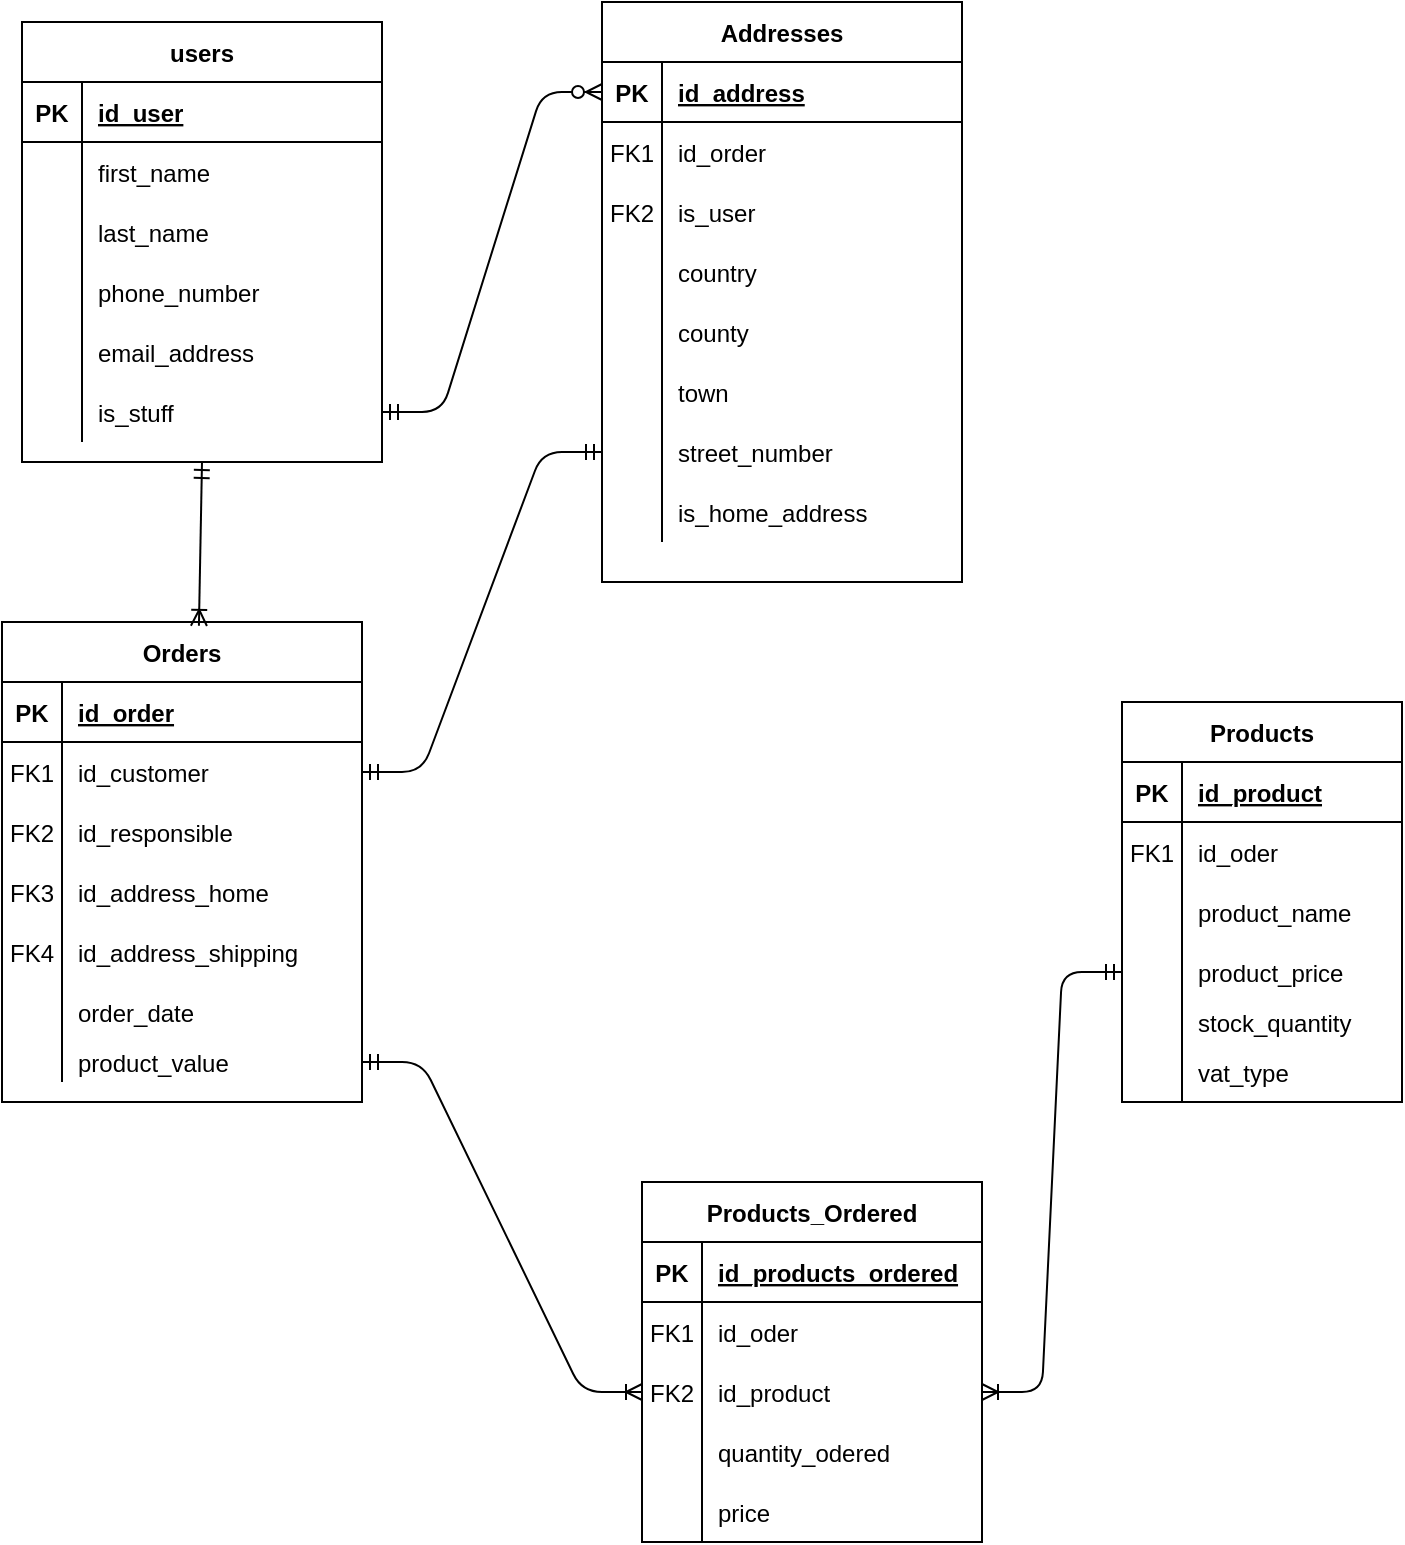 <mxfile version="14.1.8" type="github">
  <diagram id="R2lEEEUBdFMjLlhIrx00" name="Page-1">
    <mxGraphModel dx="1038" dy="548" grid="1" gridSize="10" guides="1" tooltips="1" connect="1" arrows="1" fold="1" page="1" pageScale="1" pageWidth="850" pageHeight="1100" math="0" shadow="0" extFonts="Permanent Marker^https://fonts.googleapis.com/css?family=Permanent+Marker">
      <root>
        <mxCell id="0" />
        <mxCell id="1" parent="0" />
        <mxCell id="J-Ix9VPSojHu7yExUDnc-59" value="Orders" style="shape=table;startSize=30;container=1;collapsible=1;childLayout=tableLayout;fixedRows=1;rowLines=0;fontStyle=1;align=center;resizeLast=1;" parent="1" vertex="1">
          <mxGeometry x="90" y="320" width="180" height="240" as="geometry" />
        </mxCell>
        <mxCell id="J-Ix9VPSojHu7yExUDnc-60" value="" style="shape=partialRectangle;collapsible=0;dropTarget=0;pointerEvents=0;fillColor=none;top=0;left=0;bottom=1;right=0;points=[[0,0.5],[1,0.5]];portConstraint=eastwest;" parent="J-Ix9VPSojHu7yExUDnc-59" vertex="1">
          <mxGeometry y="30" width="180" height="30" as="geometry" />
        </mxCell>
        <mxCell id="J-Ix9VPSojHu7yExUDnc-61" value="PK" style="shape=partialRectangle;connectable=0;fillColor=none;top=0;left=0;bottom=0;right=0;fontStyle=1;overflow=hidden;" parent="J-Ix9VPSojHu7yExUDnc-60" vertex="1">
          <mxGeometry width="30" height="30" as="geometry" />
        </mxCell>
        <mxCell id="J-Ix9VPSojHu7yExUDnc-62" value="id_order" style="shape=partialRectangle;connectable=0;fillColor=none;top=0;left=0;bottom=0;right=0;align=left;spacingLeft=6;fontStyle=5;overflow=hidden;" parent="J-Ix9VPSojHu7yExUDnc-60" vertex="1">
          <mxGeometry x="30" width="150" height="30" as="geometry" />
        </mxCell>
        <mxCell id="J-Ix9VPSojHu7yExUDnc-63" value="" style="shape=partialRectangle;collapsible=0;dropTarget=0;pointerEvents=0;fillColor=none;top=0;left=0;bottom=0;right=0;points=[[0,0.5],[1,0.5]];portConstraint=eastwest;" parent="J-Ix9VPSojHu7yExUDnc-59" vertex="1">
          <mxGeometry y="60" width="180" height="30" as="geometry" />
        </mxCell>
        <mxCell id="J-Ix9VPSojHu7yExUDnc-64" value="FK1" style="shape=partialRectangle;connectable=0;fillColor=none;top=0;left=0;bottom=0;right=0;editable=1;overflow=hidden;" parent="J-Ix9VPSojHu7yExUDnc-63" vertex="1">
          <mxGeometry width="30" height="30" as="geometry" />
        </mxCell>
        <mxCell id="J-Ix9VPSojHu7yExUDnc-65" value="id_customer" style="shape=partialRectangle;connectable=0;fillColor=none;top=0;left=0;bottom=0;right=0;align=left;spacingLeft=6;overflow=hidden;" parent="J-Ix9VPSojHu7yExUDnc-63" vertex="1">
          <mxGeometry x="30" width="150" height="30" as="geometry" />
        </mxCell>
        <mxCell id="UxxN1svYhhUNPUv_3QyZ-96" value="" style="shape=partialRectangle;collapsible=0;dropTarget=0;pointerEvents=0;fillColor=none;top=0;left=0;bottom=0;right=0;points=[[0,0.5],[1,0.5]];portConstraint=eastwest;" parent="J-Ix9VPSojHu7yExUDnc-59" vertex="1">
          <mxGeometry y="90" width="180" height="30" as="geometry" />
        </mxCell>
        <mxCell id="UxxN1svYhhUNPUv_3QyZ-97" value="FK2" style="shape=partialRectangle;connectable=0;fillColor=none;top=0;left=0;bottom=0;right=0;editable=1;overflow=hidden;" parent="UxxN1svYhhUNPUv_3QyZ-96" vertex="1">
          <mxGeometry width="30" height="30" as="geometry" />
        </mxCell>
        <mxCell id="UxxN1svYhhUNPUv_3QyZ-98" value="id_responsible" style="shape=partialRectangle;connectable=0;fillColor=none;top=0;left=0;bottom=0;right=0;align=left;spacingLeft=6;overflow=hidden;" parent="UxxN1svYhhUNPUv_3QyZ-96" vertex="1">
          <mxGeometry x="30" width="150" height="30" as="geometry" />
        </mxCell>
        <mxCell id="AbEW66xJEUYLKte7ia6f-32" value="" style="shape=partialRectangle;collapsible=0;dropTarget=0;pointerEvents=0;fillColor=none;top=0;left=0;bottom=0;right=0;points=[[0,0.5],[1,0.5]];portConstraint=eastwest;" vertex="1" parent="J-Ix9VPSojHu7yExUDnc-59">
          <mxGeometry y="120" width="180" height="30" as="geometry" />
        </mxCell>
        <mxCell id="AbEW66xJEUYLKte7ia6f-33" value="FK3" style="shape=partialRectangle;connectable=0;fillColor=none;top=0;left=0;bottom=0;right=0;editable=1;overflow=hidden;" vertex="1" parent="AbEW66xJEUYLKte7ia6f-32">
          <mxGeometry width="30" height="30" as="geometry" />
        </mxCell>
        <mxCell id="AbEW66xJEUYLKte7ia6f-34" value="id_address_home" style="shape=partialRectangle;connectable=0;fillColor=none;top=0;left=0;bottom=0;right=0;align=left;spacingLeft=6;overflow=hidden;" vertex="1" parent="AbEW66xJEUYLKte7ia6f-32">
          <mxGeometry x="30" width="150" height="30" as="geometry" />
        </mxCell>
        <mxCell id="AbEW66xJEUYLKte7ia6f-54" value="" style="shape=partialRectangle;collapsible=0;dropTarget=0;pointerEvents=0;fillColor=none;top=0;left=0;bottom=0;right=0;points=[[0,0.5],[1,0.5]];portConstraint=eastwest;" vertex="1" parent="J-Ix9VPSojHu7yExUDnc-59">
          <mxGeometry y="150" width="180" height="30" as="geometry" />
        </mxCell>
        <mxCell id="AbEW66xJEUYLKte7ia6f-55" value="FK4" style="shape=partialRectangle;connectable=0;fillColor=none;top=0;left=0;bottom=0;right=0;editable=1;overflow=hidden;" vertex="1" parent="AbEW66xJEUYLKte7ia6f-54">
          <mxGeometry width="30" height="30" as="geometry" />
        </mxCell>
        <mxCell id="AbEW66xJEUYLKte7ia6f-56" value="id_address_shipping" style="shape=partialRectangle;connectable=0;fillColor=none;top=0;left=0;bottom=0;right=0;align=left;spacingLeft=6;overflow=hidden;" vertex="1" parent="AbEW66xJEUYLKte7ia6f-54">
          <mxGeometry x="30" width="150" height="30" as="geometry" />
        </mxCell>
        <mxCell id="J-Ix9VPSojHu7yExUDnc-66" value="" style="shape=partialRectangle;collapsible=0;dropTarget=0;pointerEvents=0;fillColor=none;top=0;left=0;bottom=0;right=0;points=[[0,0.5],[1,0.5]];portConstraint=eastwest;" parent="J-Ix9VPSojHu7yExUDnc-59" vertex="1">
          <mxGeometry y="180" width="180" height="30" as="geometry" />
        </mxCell>
        <mxCell id="J-Ix9VPSojHu7yExUDnc-67" value="" style="shape=partialRectangle;connectable=0;fillColor=none;top=0;left=0;bottom=0;right=0;editable=1;overflow=hidden;" parent="J-Ix9VPSojHu7yExUDnc-66" vertex="1">
          <mxGeometry width="30" height="30" as="geometry" />
        </mxCell>
        <mxCell id="J-Ix9VPSojHu7yExUDnc-68" value="order_date" style="shape=partialRectangle;connectable=0;fillColor=none;top=0;left=0;bottom=0;right=0;align=left;spacingLeft=6;overflow=hidden;" parent="J-Ix9VPSojHu7yExUDnc-66" vertex="1">
          <mxGeometry x="30" width="150" height="30" as="geometry" />
        </mxCell>
        <mxCell id="J-Ix9VPSojHu7yExUDnc-142" value="" style="shape=partialRectangle;collapsible=0;dropTarget=0;pointerEvents=0;fillColor=none;top=0;left=0;bottom=0;right=0;points=[[0,0.5],[1,0.5]];portConstraint=eastwest;" parent="J-Ix9VPSojHu7yExUDnc-59" vertex="1">
          <mxGeometry y="210" width="180" height="20" as="geometry" />
        </mxCell>
        <mxCell id="J-Ix9VPSojHu7yExUDnc-143" value="" style="shape=partialRectangle;connectable=0;fillColor=none;top=0;left=0;bottom=0;right=0;editable=1;overflow=hidden;" parent="J-Ix9VPSojHu7yExUDnc-142" vertex="1">
          <mxGeometry width="30" height="20" as="geometry" />
        </mxCell>
        <mxCell id="J-Ix9VPSojHu7yExUDnc-144" value="product_value" style="shape=partialRectangle;connectable=0;fillColor=none;top=0;left=0;bottom=0;right=0;align=left;spacingLeft=6;overflow=hidden;" parent="J-Ix9VPSojHu7yExUDnc-142" vertex="1">
          <mxGeometry x="30" width="150" height="20" as="geometry" />
        </mxCell>
        <mxCell id="J-Ix9VPSojHu7yExUDnc-125" value="Products" style="shape=table;startSize=30;container=1;collapsible=1;childLayout=tableLayout;fixedRows=1;rowLines=0;fontStyle=1;align=center;resizeLast=1;" parent="1" vertex="1">
          <mxGeometry x="650" y="360" width="140" height="200" as="geometry" />
        </mxCell>
        <mxCell id="J-Ix9VPSojHu7yExUDnc-126" value="" style="shape=partialRectangle;collapsible=0;dropTarget=0;pointerEvents=0;fillColor=none;top=0;left=0;bottom=1;right=0;points=[[0,0.5],[1,0.5]];portConstraint=eastwest;" parent="J-Ix9VPSojHu7yExUDnc-125" vertex="1">
          <mxGeometry y="30" width="140" height="30" as="geometry" />
        </mxCell>
        <mxCell id="J-Ix9VPSojHu7yExUDnc-127" value="PK" style="shape=partialRectangle;connectable=0;fillColor=none;top=0;left=0;bottom=0;right=0;fontStyle=1;overflow=hidden;" parent="J-Ix9VPSojHu7yExUDnc-126" vertex="1">
          <mxGeometry width="30" height="30" as="geometry" />
        </mxCell>
        <mxCell id="J-Ix9VPSojHu7yExUDnc-128" value="id_product" style="shape=partialRectangle;connectable=0;fillColor=none;top=0;left=0;bottom=0;right=0;align=left;spacingLeft=6;fontStyle=5;overflow=hidden;" parent="J-Ix9VPSojHu7yExUDnc-126" vertex="1">
          <mxGeometry x="30" width="110" height="30" as="geometry" />
        </mxCell>
        <mxCell id="J-Ix9VPSojHu7yExUDnc-129" value="" style="shape=partialRectangle;collapsible=0;dropTarget=0;pointerEvents=0;fillColor=none;top=0;left=0;bottom=0;right=0;points=[[0,0.5],[1,0.5]];portConstraint=eastwest;" parent="J-Ix9VPSojHu7yExUDnc-125" vertex="1">
          <mxGeometry y="60" width="140" height="30" as="geometry" />
        </mxCell>
        <mxCell id="J-Ix9VPSojHu7yExUDnc-130" value="FK1" style="shape=partialRectangle;connectable=0;fillColor=none;top=0;left=0;bottom=0;right=0;editable=1;overflow=hidden;" parent="J-Ix9VPSojHu7yExUDnc-129" vertex="1">
          <mxGeometry width="30" height="30" as="geometry" />
        </mxCell>
        <mxCell id="J-Ix9VPSojHu7yExUDnc-131" value="id_oder" style="shape=partialRectangle;connectable=0;fillColor=none;top=0;left=0;bottom=0;right=0;align=left;spacingLeft=6;overflow=hidden;" parent="J-Ix9VPSojHu7yExUDnc-129" vertex="1">
          <mxGeometry x="30" width="110" height="30" as="geometry" />
        </mxCell>
        <mxCell id="J-Ix9VPSojHu7yExUDnc-132" value="" style="shape=partialRectangle;collapsible=0;dropTarget=0;pointerEvents=0;fillColor=none;top=0;left=0;bottom=0;right=0;points=[[0,0.5],[1,0.5]];portConstraint=eastwest;" parent="J-Ix9VPSojHu7yExUDnc-125" vertex="1">
          <mxGeometry y="90" width="140" height="30" as="geometry" />
        </mxCell>
        <mxCell id="J-Ix9VPSojHu7yExUDnc-133" value="" style="shape=partialRectangle;connectable=0;fillColor=none;top=0;left=0;bottom=0;right=0;editable=1;overflow=hidden;" parent="J-Ix9VPSojHu7yExUDnc-132" vertex="1">
          <mxGeometry width="30" height="30" as="geometry" />
        </mxCell>
        <mxCell id="J-Ix9VPSojHu7yExUDnc-134" value="product_name" style="shape=partialRectangle;connectable=0;fillColor=none;top=0;left=0;bottom=0;right=0;align=left;spacingLeft=6;overflow=hidden;" parent="J-Ix9VPSojHu7yExUDnc-132" vertex="1">
          <mxGeometry x="30" width="110" height="30" as="geometry" />
        </mxCell>
        <mxCell id="J-Ix9VPSojHu7yExUDnc-135" value="" style="shape=partialRectangle;collapsible=0;dropTarget=0;pointerEvents=0;fillColor=none;top=0;left=0;bottom=0;right=0;points=[[0,0.5],[1,0.5]];portConstraint=eastwest;" parent="J-Ix9VPSojHu7yExUDnc-125" vertex="1">
          <mxGeometry y="120" width="140" height="30" as="geometry" />
        </mxCell>
        <mxCell id="J-Ix9VPSojHu7yExUDnc-136" value="" style="shape=partialRectangle;connectable=0;fillColor=none;top=0;left=0;bottom=0;right=0;editable=1;overflow=hidden;" parent="J-Ix9VPSojHu7yExUDnc-135" vertex="1">
          <mxGeometry width="30" height="30" as="geometry" />
        </mxCell>
        <mxCell id="J-Ix9VPSojHu7yExUDnc-137" value="product_price" style="shape=partialRectangle;connectable=0;fillColor=none;top=0;left=0;bottom=0;right=0;align=left;spacingLeft=6;overflow=hidden;" parent="J-Ix9VPSojHu7yExUDnc-135" vertex="1">
          <mxGeometry x="30" width="110" height="30" as="geometry" />
        </mxCell>
        <mxCell id="J-Ix9VPSojHu7yExUDnc-139" value="" style="shape=partialRectangle;collapsible=0;dropTarget=0;pointerEvents=0;fillColor=none;top=0;left=0;bottom=0;right=0;points=[[0,0.5],[1,0.5]];portConstraint=eastwest;" parent="J-Ix9VPSojHu7yExUDnc-125" vertex="1">
          <mxGeometry y="150" width="140" height="20" as="geometry" />
        </mxCell>
        <mxCell id="J-Ix9VPSojHu7yExUDnc-140" value="" style="shape=partialRectangle;connectable=0;fillColor=none;top=0;left=0;bottom=0;right=0;editable=1;overflow=hidden;" parent="J-Ix9VPSojHu7yExUDnc-139" vertex="1">
          <mxGeometry width="30" height="20" as="geometry" />
        </mxCell>
        <mxCell id="J-Ix9VPSojHu7yExUDnc-141" value="stock_quantity" style="shape=partialRectangle;connectable=0;fillColor=none;top=0;left=0;bottom=0;right=0;align=left;spacingLeft=6;overflow=hidden;" parent="J-Ix9VPSojHu7yExUDnc-139" vertex="1">
          <mxGeometry x="30" width="110" height="20" as="geometry" />
        </mxCell>
        <mxCell id="J-Ix9VPSojHu7yExUDnc-145" value="" style="shape=partialRectangle;collapsible=0;dropTarget=0;pointerEvents=0;fillColor=none;top=0;left=0;bottom=0;right=0;points=[[0,0.5],[1,0.5]];portConstraint=eastwest;" parent="J-Ix9VPSojHu7yExUDnc-125" vertex="1">
          <mxGeometry y="170" width="140" height="30" as="geometry" />
        </mxCell>
        <mxCell id="J-Ix9VPSojHu7yExUDnc-146" value="" style="shape=partialRectangle;connectable=0;fillColor=none;top=0;left=0;bottom=0;right=0;editable=1;overflow=hidden;" parent="J-Ix9VPSojHu7yExUDnc-145" vertex="1">
          <mxGeometry width="30" height="30" as="geometry" />
        </mxCell>
        <mxCell id="J-Ix9VPSojHu7yExUDnc-147" value="vat_type" style="shape=partialRectangle;connectable=0;fillColor=none;top=0;left=0;bottom=0;right=0;align=left;spacingLeft=6;overflow=hidden;" parent="J-Ix9VPSojHu7yExUDnc-145" vertex="1">
          <mxGeometry x="30" width="110" height="30" as="geometry" />
        </mxCell>
        <mxCell id="J-Ix9VPSojHu7yExUDnc-212" value="users" style="shape=table;startSize=30;container=1;collapsible=1;childLayout=tableLayout;fixedRows=1;rowLines=0;fontStyle=1;align=center;resizeLast=1;" parent="1" vertex="1">
          <mxGeometry x="100" y="20" width="180" height="220" as="geometry" />
        </mxCell>
        <mxCell id="J-Ix9VPSojHu7yExUDnc-213" value="" style="shape=partialRectangle;collapsible=0;dropTarget=0;pointerEvents=0;fillColor=none;top=0;left=0;bottom=1;right=0;points=[[0,0.5],[1,0.5]];portConstraint=eastwest;" parent="J-Ix9VPSojHu7yExUDnc-212" vertex="1">
          <mxGeometry y="30" width="180" height="30" as="geometry" />
        </mxCell>
        <mxCell id="J-Ix9VPSojHu7yExUDnc-214" value="PK" style="shape=partialRectangle;connectable=0;fillColor=none;top=0;left=0;bottom=0;right=0;fontStyle=1;overflow=hidden;" parent="J-Ix9VPSojHu7yExUDnc-213" vertex="1">
          <mxGeometry width="30" height="30" as="geometry" />
        </mxCell>
        <mxCell id="J-Ix9VPSojHu7yExUDnc-215" value="id_user" style="shape=partialRectangle;connectable=0;fillColor=none;top=0;left=0;bottom=0;right=0;align=left;spacingLeft=6;fontStyle=5;overflow=hidden;" parent="J-Ix9VPSojHu7yExUDnc-213" vertex="1">
          <mxGeometry x="30" width="150" height="30" as="geometry" />
        </mxCell>
        <mxCell id="J-Ix9VPSojHu7yExUDnc-216" value="" style="shape=partialRectangle;collapsible=0;dropTarget=0;pointerEvents=0;fillColor=none;top=0;left=0;bottom=0;right=0;points=[[0,0.5],[1,0.5]];portConstraint=eastwest;" parent="J-Ix9VPSojHu7yExUDnc-212" vertex="1">
          <mxGeometry y="60" width="180" height="30" as="geometry" />
        </mxCell>
        <mxCell id="J-Ix9VPSojHu7yExUDnc-217" value="" style="shape=partialRectangle;connectable=0;fillColor=none;top=0;left=0;bottom=0;right=0;editable=1;overflow=hidden;" parent="J-Ix9VPSojHu7yExUDnc-216" vertex="1">
          <mxGeometry width="30" height="30" as="geometry" />
        </mxCell>
        <mxCell id="J-Ix9VPSojHu7yExUDnc-218" value="first_name" style="shape=partialRectangle;connectable=0;fillColor=none;top=0;left=0;bottom=0;right=0;align=left;spacingLeft=6;overflow=hidden;" parent="J-Ix9VPSojHu7yExUDnc-216" vertex="1">
          <mxGeometry x="30" width="150" height="30" as="geometry" />
        </mxCell>
        <mxCell id="J-Ix9VPSojHu7yExUDnc-219" value="" style="shape=partialRectangle;collapsible=0;dropTarget=0;pointerEvents=0;fillColor=none;top=0;left=0;bottom=0;right=0;points=[[0,0.5],[1,0.5]];portConstraint=eastwest;" parent="J-Ix9VPSojHu7yExUDnc-212" vertex="1">
          <mxGeometry y="90" width="180" height="30" as="geometry" />
        </mxCell>
        <mxCell id="J-Ix9VPSojHu7yExUDnc-220" value="" style="shape=partialRectangle;connectable=0;fillColor=none;top=0;left=0;bottom=0;right=0;editable=1;overflow=hidden;" parent="J-Ix9VPSojHu7yExUDnc-219" vertex="1">
          <mxGeometry width="30" height="30" as="geometry" />
        </mxCell>
        <mxCell id="J-Ix9VPSojHu7yExUDnc-221" value="last_name" style="shape=partialRectangle;connectable=0;fillColor=none;top=0;left=0;bottom=0;right=0;align=left;spacingLeft=6;overflow=hidden;" parent="J-Ix9VPSojHu7yExUDnc-219" vertex="1">
          <mxGeometry x="30" width="150" height="30" as="geometry" />
        </mxCell>
        <mxCell id="J-Ix9VPSojHu7yExUDnc-228" value="" style="shape=partialRectangle;collapsible=0;dropTarget=0;pointerEvents=0;fillColor=none;top=0;left=0;bottom=0;right=0;points=[[0,0.5],[1,0.5]];portConstraint=eastwest;" parent="J-Ix9VPSojHu7yExUDnc-212" vertex="1">
          <mxGeometry y="120" width="180" height="30" as="geometry" />
        </mxCell>
        <mxCell id="J-Ix9VPSojHu7yExUDnc-229" value="" style="shape=partialRectangle;connectable=0;fillColor=none;top=0;left=0;bottom=0;right=0;editable=1;overflow=hidden;" parent="J-Ix9VPSojHu7yExUDnc-228" vertex="1">
          <mxGeometry width="30" height="30" as="geometry" />
        </mxCell>
        <mxCell id="J-Ix9VPSojHu7yExUDnc-230" value="phone_number" style="shape=partialRectangle;connectable=0;fillColor=none;top=0;left=0;bottom=0;right=0;align=left;spacingLeft=6;overflow=hidden;" parent="J-Ix9VPSojHu7yExUDnc-228" vertex="1">
          <mxGeometry x="30" width="150" height="30" as="geometry" />
        </mxCell>
        <mxCell id="J-Ix9VPSojHu7yExUDnc-258" value="" style="shape=partialRectangle;collapsible=0;dropTarget=0;pointerEvents=0;fillColor=none;top=0;left=0;bottom=0;right=0;points=[[0,0.5],[1,0.5]];portConstraint=eastwest;" parent="J-Ix9VPSojHu7yExUDnc-212" vertex="1">
          <mxGeometry y="150" width="180" height="30" as="geometry" />
        </mxCell>
        <mxCell id="J-Ix9VPSojHu7yExUDnc-259" value="" style="shape=partialRectangle;connectable=0;fillColor=none;top=0;left=0;bottom=0;right=0;editable=1;overflow=hidden;" parent="J-Ix9VPSojHu7yExUDnc-258" vertex="1">
          <mxGeometry width="30" height="30" as="geometry" />
        </mxCell>
        <mxCell id="J-Ix9VPSojHu7yExUDnc-260" value="email_address" style="shape=partialRectangle;connectable=0;fillColor=none;top=0;left=0;bottom=0;right=0;align=left;spacingLeft=6;overflow=hidden;" parent="J-Ix9VPSojHu7yExUDnc-258" vertex="1">
          <mxGeometry x="30" width="150" height="30" as="geometry" />
        </mxCell>
        <mxCell id="AbEW66xJEUYLKte7ia6f-1" value="" style="shape=partialRectangle;collapsible=0;dropTarget=0;pointerEvents=0;fillColor=none;top=0;left=0;bottom=0;right=0;points=[[0,0.5],[1,0.5]];portConstraint=eastwest;" vertex="1" parent="J-Ix9VPSojHu7yExUDnc-212">
          <mxGeometry y="180" width="180" height="30" as="geometry" />
        </mxCell>
        <mxCell id="AbEW66xJEUYLKte7ia6f-2" value="" style="shape=partialRectangle;connectable=0;fillColor=none;top=0;left=0;bottom=0;right=0;editable=1;overflow=hidden;" vertex="1" parent="AbEW66xJEUYLKte7ia6f-1">
          <mxGeometry width="30" height="30" as="geometry" />
        </mxCell>
        <mxCell id="AbEW66xJEUYLKte7ia6f-3" value="is_stuff" style="shape=partialRectangle;connectable=0;fillColor=none;top=0;left=0;bottom=0;right=0;align=left;spacingLeft=6;overflow=hidden;" vertex="1" parent="AbEW66xJEUYLKte7ia6f-1">
          <mxGeometry x="30" width="150" height="30" as="geometry" />
        </mxCell>
        <mxCell id="UxxN1svYhhUNPUv_3QyZ-1" value="Addresses" style="shape=table;startSize=30;container=1;collapsible=1;childLayout=tableLayout;fixedRows=1;rowLines=0;fontStyle=1;align=center;resizeLast=1;" parent="1" vertex="1">
          <mxGeometry x="390" y="10" width="180" height="290" as="geometry" />
        </mxCell>
        <mxCell id="UxxN1svYhhUNPUv_3QyZ-2" value="" style="shape=partialRectangle;collapsible=0;dropTarget=0;pointerEvents=0;fillColor=none;top=0;left=0;bottom=1;right=0;points=[[0,0.5],[1,0.5]];portConstraint=eastwest;" parent="UxxN1svYhhUNPUv_3QyZ-1" vertex="1">
          <mxGeometry y="30" width="180" height="30" as="geometry" />
        </mxCell>
        <mxCell id="UxxN1svYhhUNPUv_3QyZ-3" value="PK" style="shape=partialRectangle;connectable=0;fillColor=none;top=0;left=0;bottom=0;right=0;fontStyle=1;overflow=hidden;" parent="UxxN1svYhhUNPUv_3QyZ-2" vertex="1">
          <mxGeometry width="30" height="30" as="geometry" />
        </mxCell>
        <mxCell id="UxxN1svYhhUNPUv_3QyZ-4" value="id_address" style="shape=partialRectangle;connectable=0;fillColor=none;top=0;left=0;bottom=0;right=0;align=left;spacingLeft=6;fontStyle=5;overflow=hidden;" parent="UxxN1svYhhUNPUv_3QyZ-2" vertex="1">
          <mxGeometry x="30" width="150" height="30" as="geometry" />
        </mxCell>
        <mxCell id="UxxN1svYhhUNPUv_3QyZ-5" value="" style="shape=partialRectangle;collapsible=0;dropTarget=0;pointerEvents=0;fillColor=none;top=0;left=0;bottom=0;right=0;points=[[0,0.5],[1,0.5]];portConstraint=eastwest;" parent="UxxN1svYhhUNPUv_3QyZ-1" vertex="1">
          <mxGeometry y="60" width="180" height="30" as="geometry" />
        </mxCell>
        <mxCell id="UxxN1svYhhUNPUv_3QyZ-6" value="FK1" style="shape=partialRectangle;connectable=0;fillColor=none;top=0;left=0;bottom=0;right=0;editable=1;overflow=hidden;" parent="UxxN1svYhhUNPUv_3QyZ-5" vertex="1">
          <mxGeometry width="30" height="30" as="geometry" />
        </mxCell>
        <mxCell id="UxxN1svYhhUNPUv_3QyZ-7" value="id_order" style="shape=partialRectangle;connectable=0;fillColor=none;top=0;left=0;bottom=0;right=0;align=left;spacingLeft=6;overflow=hidden;" parent="UxxN1svYhhUNPUv_3QyZ-5" vertex="1">
          <mxGeometry x="30" width="150" height="30" as="geometry" />
        </mxCell>
        <mxCell id="UxxN1svYhhUNPUv_3QyZ-90" value="" style="shape=partialRectangle;collapsible=0;dropTarget=0;pointerEvents=0;fillColor=none;top=0;left=0;bottom=0;right=0;points=[[0,0.5],[1,0.5]];portConstraint=eastwest;" parent="UxxN1svYhhUNPUv_3QyZ-1" vertex="1">
          <mxGeometry y="90" width="180" height="30" as="geometry" />
        </mxCell>
        <mxCell id="UxxN1svYhhUNPUv_3QyZ-91" value="FK2" style="shape=partialRectangle;connectable=0;fillColor=none;top=0;left=0;bottom=0;right=0;editable=1;overflow=hidden;" parent="UxxN1svYhhUNPUv_3QyZ-90" vertex="1">
          <mxGeometry width="30" height="30" as="geometry" />
        </mxCell>
        <mxCell id="UxxN1svYhhUNPUv_3QyZ-92" value="is_user" style="shape=partialRectangle;connectable=0;fillColor=none;top=0;left=0;bottom=0;right=0;align=left;spacingLeft=6;overflow=hidden;" parent="UxxN1svYhhUNPUv_3QyZ-90" vertex="1">
          <mxGeometry x="30" width="150" height="30" as="geometry" />
        </mxCell>
        <mxCell id="UxxN1svYhhUNPUv_3QyZ-11" value="" style="shape=partialRectangle;collapsible=0;dropTarget=0;pointerEvents=0;fillColor=none;top=0;left=0;bottom=0;right=0;points=[[0,0.5],[1,0.5]];portConstraint=eastwest;" parent="UxxN1svYhhUNPUv_3QyZ-1" vertex="1">
          <mxGeometry y="120" width="180" height="30" as="geometry" />
        </mxCell>
        <mxCell id="UxxN1svYhhUNPUv_3QyZ-12" value="" style="shape=partialRectangle;connectable=0;fillColor=none;top=0;left=0;bottom=0;right=0;editable=1;overflow=hidden;" parent="UxxN1svYhhUNPUv_3QyZ-11" vertex="1">
          <mxGeometry width="30" height="30" as="geometry" />
        </mxCell>
        <mxCell id="UxxN1svYhhUNPUv_3QyZ-13" value="country" style="shape=partialRectangle;connectable=0;fillColor=none;top=0;left=0;bottom=0;right=0;align=left;spacingLeft=6;overflow=hidden;" parent="UxxN1svYhhUNPUv_3QyZ-11" vertex="1">
          <mxGeometry x="30" width="150" height="30" as="geometry" />
        </mxCell>
        <mxCell id="UxxN1svYhhUNPUv_3QyZ-19" value="" style="shape=partialRectangle;collapsible=0;dropTarget=0;pointerEvents=0;fillColor=none;top=0;left=0;bottom=0;right=0;points=[[0,0.5],[1,0.5]];portConstraint=eastwest;" parent="UxxN1svYhhUNPUv_3QyZ-1" vertex="1">
          <mxGeometry y="150" width="180" height="30" as="geometry" />
        </mxCell>
        <mxCell id="UxxN1svYhhUNPUv_3QyZ-20" value="" style="shape=partialRectangle;connectable=0;fillColor=none;top=0;left=0;bottom=0;right=0;editable=1;overflow=hidden;" parent="UxxN1svYhhUNPUv_3QyZ-19" vertex="1">
          <mxGeometry width="30" height="30" as="geometry" />
        </mxCell>
        <mxCell id="UxxN1svYhhUNPUv_3QyZ-21" value="county" style="shape=partialRectangle;connectable=0;fillColor=none;top=0;left=0;bottom=0;right=0;align=left;spacingLeft=6;overflow=hidden;" parent="UxxN1svYhhUNPUv_3QyZ-19" vertex="1">
          <mxGeometry x="30" width="150" height="30" as="geometry" />
        </mxCell>
        <mxCell id="UxxN1svYhhUNPUv_3QyZ-35" value="" style="shape=partialRectangle;collapsible=0;dropTarget=0;pointerEvents=0;fillColor=none;top=0;left=0;bottom=0;right=0;points=[[0,0.5],[1,0.5]];portConstraint=eastwest;" parent="UxxN1svYhhUNPUv_3QyZ-1" vertex="1">
          <mxGeometry y="180" width="180" height="30" as="geometry" />
        </mxCell>
        <mxCell id="UxxN1svYhhUNPUv_3QyZ-36" value="" style="shape=partialRectangle;connectable=0;fillColor=none;top=0;left=0;bottom=0;right=0;editable=1;overflow=hidden;" parent="UxxN1svYhhUNPUv_3QyZ-35" vertex="1">
          <mxGeometry width="30" height="30" as="geometry" />
        </mxCell>
        <mxCell id="UxxN1svYhhUNPUv_3QyZ-37" value="town" style="shape=partialRectangle;connectable=0;fillColor=none;top=0;left=0;bottom=0;right=0;align=left;spacingLeft=6;overflow=hidden;" parent="UxxN1svYhhUNPUv_3QyZ-35" vertex="1">
          <mxGeometry x="30" width="150" height="30" as="geometry" />
        </mxCell>
        <mxCell id="UxxN1svYhhUNPUv_3QyZ-8" value="" style="shape=partialRectangle;collapsible=0;dropTarget=0;pointerEvents=0;fillColor=none;top=0;left=0;bottom=0;right=0;points=[[0,0.5],[1,0.5]];portConstraint=eastwest;" parent="UxxN1svYhhUNPUv_3QyZ-1" vertex="1">
          <mxGeometry y="210" width="180" height="30" as="geometry" />
        </mxCell>
        <mxCell id="UxxN1svYhhUNPUv_3QyZ-9" value="" style="shape=partialRectangle;connectable=0;fillColor=none;top=0;left=0;bottom=0;right=0;editable=1;overflow=hidden;" parent="UxxN1svYhhUNPUv_3QyZ-8" vertex="1">
          <mxGeometry width="30" height="30" as="geometry" />
        </mxCell>
        <mxCell id="UxxN1svYhhUNPUv_3QyZ-10" value="street_number" style="shape=partialRectangle;connectable=0;fillColor=none;top=0;left=0;bottom=0;right=0;align=left;spacingLeft=6;overflow=hidden;" parent="UxxN1svYhhUNPUv_3QyZ-8" vertex="1">
          <mxGeometry x="30" width="150" height="30" as="geometry" />
        </mxCell>
        <mxCell id="UxxN1svYhhUNPUv_3QyZ-39" value="" style="shape=partialRectangle;collapsible=0;dropTarget=0;pointerEvents=0;fillColor=none;top=0;left=0;bottom=0;right=0;points=[[0,0.5],[1,0.5]];portConstraint=eastwest;" parent="UxxN1svYhhUNPUv_3QyZ-1" vertex="1">
          <mxGeometry y="240" width="180" height="30" as="geometry" />
        </mxCell>
        <mxCell id="UxxN1svYhhUNPUv_3QyZ-40" value="" style="shape=partialRectangle;connectable=0;fillColor=none;top=0;left=0;bottom=0;right=0;editable=1;overflow=hidden;" parent="UxxN1svYhhUNPUv_3QyZ-39" vertex="1">
          <mxGeometry width="30" height="30" as="geometry" />
        </mxCell>
        <mxCell id="UxxN1svYhhUNPUv_3QyZ-41" value="is_home_address" style="shape=partialRectangle;connectable=0;fillColor=none;top=0;left=0;bottom=0;right=0;align=left;spacingLeft=6;overflow=hidden;" parent="UxxN1svYhhUNPUv_3QyZ-39" vertex="1">
          <mxGeometry x="30" width="150" height="30" as="geometry" />
        </mxCell>
        <mxCell id="UxxN1svYhhUNPUv_3QyZ-93" value="" style="edgeStyle=entityRelationEdgeStyle;fontSize=12;html=1;endArrow=ERoneToMany;startArrow=ERmandOne;exitX=1;exitY=0.5;exitDx=0;exitDy=0;entryX=0;entryY=0.5;entryDx=0;entryDy=0;" parent="1" source="J-Ix9VPSojHu7yExUDnc-142" target="AbEW66xJEUYLKte7ia6f-25" edge="1">
          <mxGeometry width="100" height="100" relative="1" as="geometry">
            <mxPoint x="780" y="810" as="sourcePoint" />
            <mxPoint x="880" y="710" as="targetPoint" />
          </mxGeometry>
        </mxCell>
        <mxCell id="AbEW66xJEUYLKte7ia6f-5" value="" style="edgeStyle=entityRelationEdgeStyle;fontSize=12;html=1;endArrow=ERzeroToMany;startArrow=ERmandOne;exitX=1;exitY=0.5;exitDx=0;exitDy=0;entryX=0;entryY=0.5;entryDx=0;entryDy=0;" edge="1" parent="1" source="AbEW66xJEUYLKte7ia6f-1" target="UxxN1svYhhUNPUv_3QyZ-2">
          <mxGeometry width="100" height="100" relative="1" as="geometry">
            <mxPoint x="280" y="180" as="sourcePoint" />
            <mxPoint x="380" y="80" as="targetPoint" />
          </mxGeometry>
        </mxCell>
        <mxCell id="AbEW66xJEUYLKte7ia6f-6" value="Products_Ordered" style="shape=table;startSize=30;container=1;collapsible=1;childLayout=tableLayout;fixedRows=1;rowLines=0;fontStyle=1;align=center;resizeLast=1;" vertex="1" parent="1">
          <mxGeometry x="410" y="600" width="170" height="180" as="geometry" />
        </mxCell>
        <mxCell id="AbEW66xJEUYLKte7ia6f-7" value="" style="shape=partialRectangle;collapsible=0;dropTarget=0;pointerEvents=0;fillColor=none;top=0;left=0;bottom=1;right=0;points=[[0,0.5],[1,0.5]];portConstraint=eastwest;" vertex="1" parent="AbEW66xJEUYLKte7ia6f-6">
          <mxGeometry y="30" width="170" height="30" as="geometry" />
        </mxCell>
        <mxCell id="AbEW66xJEUYLKte7ia6f-8" value="PK" style="shape=partialRectangle;connectable=0;fillColor=none;top=0;left=0;bottom=0;right=0;fontStyle=1;overflow=hidden;" vertex="1" parent="AbEW66xJEUYLKte7ia6f-7">
          <mxGeometry width="30" height="30" as="geometry" />
        </mxCell>
        <mxCell id="AbEW66xJEUYLKte7ia6f-9" value="id_products_ordered" style="shape=partialRectangle;connectable=0;fillColor=none;top=0;left=0;bottom=0;right=0;align=left;spacingLeft=6;fontStyle=5;overflow=hidden;" vertex="1" parent="AbEW66xJEUYLKte7ia6f-7">
          <mxGeometry x="30" width="140" height="30" as="geometry" />
        </mxCell>
        <mxCell id="AbEW66xJEUYLKte7ia6f-10" value="" style="shape=partialRectangle;collapsible=0;dropTarget=0;pointerEvents=0;fillColor=none;top=0;left=0;bottom=0;right=0;points=[[0,0.5],[1,0.5]];portConstraint=eastwest;" vertex="1" parent="AbEW66xJEUYLKte7ia6f-6">
          <mxGeometry y="60" width="170" height="30" as="geometry" />
        </mxCell>
        <mxCell id="AbEW66xJEUYLKte7ia6f-11" value="FK1" style="shape=partialRectangle;connectable=0;fillColor=none;top=0;left=0;bottom=0;right=0;editable=1;overflow=hidden;" vertex="1" parent="AbEW66xJEUYLKte7ia6f-10">
          <mxGeometry width="30" height="30" as="geometry" />
        </mxCell>
        <mxCell id="AbEW66xJEUYLKte7ia6f-12" value="id_oder" style="shape=partialRectangle;connectable=0;fillColor=none;top=0;left=0;bottom=0;right=0;align=left;spacingLeft=6;overflow=hidden;" vertex="1" parent="AbEW66xJEUYLKte7ia6f-10">
          <mxGeometry x="30" width="140" height="30" as="geometry" />
        </mxCell>
        <mxCell id="AbEW66xJEUYLKte7ia6f-25" value="" style="shape=partialRectangle;collapsible=0;dropTarget=0;pointerEvents=0;fillColor=none;top=0;left=0;bottom=0;right=0;points=[[0,0.5],[1,0.5]];portConstraint=eastwest;" vertex="1" parent="AbEW66xJEUYLKte7ia6f-6">
          <mxGeometry y="90" width="170" height="30" as="geometry" />
        </mxCell>
        <mxCell id="AbEW66xJEUYLKte7ia6f-26" value="FK2" style="shape=partialRectangle;connectable=0;fillColor=none;top=0;left=0;bottom=0;right=0;editable=1;overflow=hidden;" vertex="1" parent="AbEW66xJEUYLKte7ia6f-25">
          <mxGeometry width="30" height="30" as="geometry" />
        </mxCell>
        <mxCell id="AbEW66xJEUYLKte7ia6f-27" value="id_product" style="shape=partialRectangle;connectable=0;fillColor=none;top=0;left=0;bottom=0;right=0;align=left;spacingLeft=6;overflow=hidden;" vertex="1" parent="AbEW66xJEUYLKte7ia6f-25">
          <mxGeometry x="30" width="140" height="30" as="geometry" />
        </mxCell>
        <mxCell id="AbEW66xJEUYLKte7ia6f-13" value="" style="shape=partialRectangle;collapsible=0;dropTarget=0;pointerEvents=0;fillColor=none;top=0;left=0;bottom=0;right=0;points=[[0,0.5],[1,0.5]];portConstraint=eastwest;" vertex="1" parent="AbEW66xJEUYLKte7ia6f-6">
          <mxGeometry y="120" width="170" height="30" as="geometry" />
        </mxCell>
        <mxCell id="AbEW66xJEUYLKte7ia6f-14" value="" style="shape=partialRectangle;connectable=0;fillColor=none;top=0;left=0;bottom=0;right=0;editable=1;overflow=hidden;" vertex="1" parent="AbEW66xJEUYLKte7ia6f-13">
          <mxGeometry width="30" height="30" as="geometry" />
        </mxCell>
        <mxCell id="AbEW66xJEUYLKte7ia6f-15" value="quantity_odered" style="shape=partialRectangle;connectable=0;fillColor=none;top=0;left=0;bottom=0;right=0;align=left;spacingLeft=6;overflow=hidden;" vertex="1" parent="AbEW66xJEUYLKte7ia6f-13">
          <mxGeometry x="30" width="140" height="30" as="geometry" />
        </mxCell>
        <mxCell id="AbEW66xJEUYLKte7ia6f-16" value="" style="shape=partialRectangle;collapsible=0;dropTarget=0;pointerEvents=0;fillColor=none;top=0;left=0;bottom=0;right=0;points=[[0,0.5],[1,0.5]];portConstraint=eastwest;" vertex="1" parent="AbEW66xJEUYLKte7ia6f-6">
          <mxGeometry y="150" width="170" height="30" as="geometry" />
        </mxCell>
        <mxCell id="AbEW66xJEUYLKte7ia6f-17" value="" style="shape=partialRectangle;connectable=0;fillColor=none;top=0;left=0;bottom=0;right=0;editable=1;overflow=hidden;" vertex="1" parent="AbEW66xJEUYLKte7ia6f-16">
          <mxGeometry width="30" height="30" as="geometry" />
        </mxCell>
        <mxCell id="AbEW66xJEUYLKte7ia6f-18" value="price" style="shape=partialRectangle;connectable=0;fillColor=none;top=0;left=0;bottom=0;right=0;align=left;spacingLeft=6;overflow=hidden;" vertex="1" parent="AbEW66xJEUYLKte7ia6f-16">
          <mxGeometry x="30" width="140" height="30" as="geometry" />
        </mxCell>
        <mxCell id="AbEW66xJEUYLKte7ia6f-28" value="" style="edgeStyle=entityRelationEdgeStyle;fontSize=12;html=1;endArrow=ERoneToMany;startArrow=ERmandOne;exitX=0;exitY=0.5;exitDx=0;exitDy=0;entryX=1;entryY=0.5;entryDx=0;entryDy=0;" edge="1" parent="1" source="J-Ix9VPSojHu7yExUDnc-135" target="AbEW66xJEUYLKte7ia6f-25">
          <mxGeometry width="100" height="100" relative="1" as="geometry">
            <mxPoint x="550" y="510" as="sourcePoint" />
            <mxPoint x="620" y="695" as="targetPoint" />
          </mxGeometry>
        </mxCell>
        <mxCell id="AbEW66xJEUYLKte7ia6f-30" value="" style="fontSize=12;html=1;endArrow=ERoneToMany;startArrow=ERmandOne;entryX=0.547;entryY=0.008;entryDx=0;entryDy=0;entryPerimeter=0;exitX=0.5;exitY=1;exitDx=0;exitDy=0;" edge="1" parent="1" source="J-Ix9VPSojHu7yExUDnc-212" target="J-Ix9VPSojHu7yExUDnc-59">
          <mxGeometry width="100" height="100" relative="1" as="geometry">
            <mxPoint x="190" y="270" as="sourcePoint" />
            <mxPoint x="280" y="200" as="targetPoint" />
          </mxGeometry>
        </mxCell>
        <mxCell id="AbEW66xJEUYLKte7ia6f-31" value="" style="edgeStyle=entityRelationEdgeStyle;fontSize=12;html=1;endArrow=ERmandOne;startArrow=ERmandOne;strokeColor=#000000;exitX=1;exitY=0.5;exitDx=0;exitDy=0;entryX=0;entryY=0.5;entryDx=0;entryDy=0;" edge="1" parent="1" source="J-Ix9VPSojHu7yExUDnc-63" target="UxxN1svYhhUNPUv_3QyZ-8">
          <mxGeometry width="100" height="100" relative="1" as="geometry">
            <mxPoint x="370" y="290" as="sourcePoint" />
            <mxPoint x="470" y="190" as="targetPoint" />
          </mxGeometry>
        </mxCell>
      </root>
    </mxGraphModel>
  </diagram>
</mxfile>
